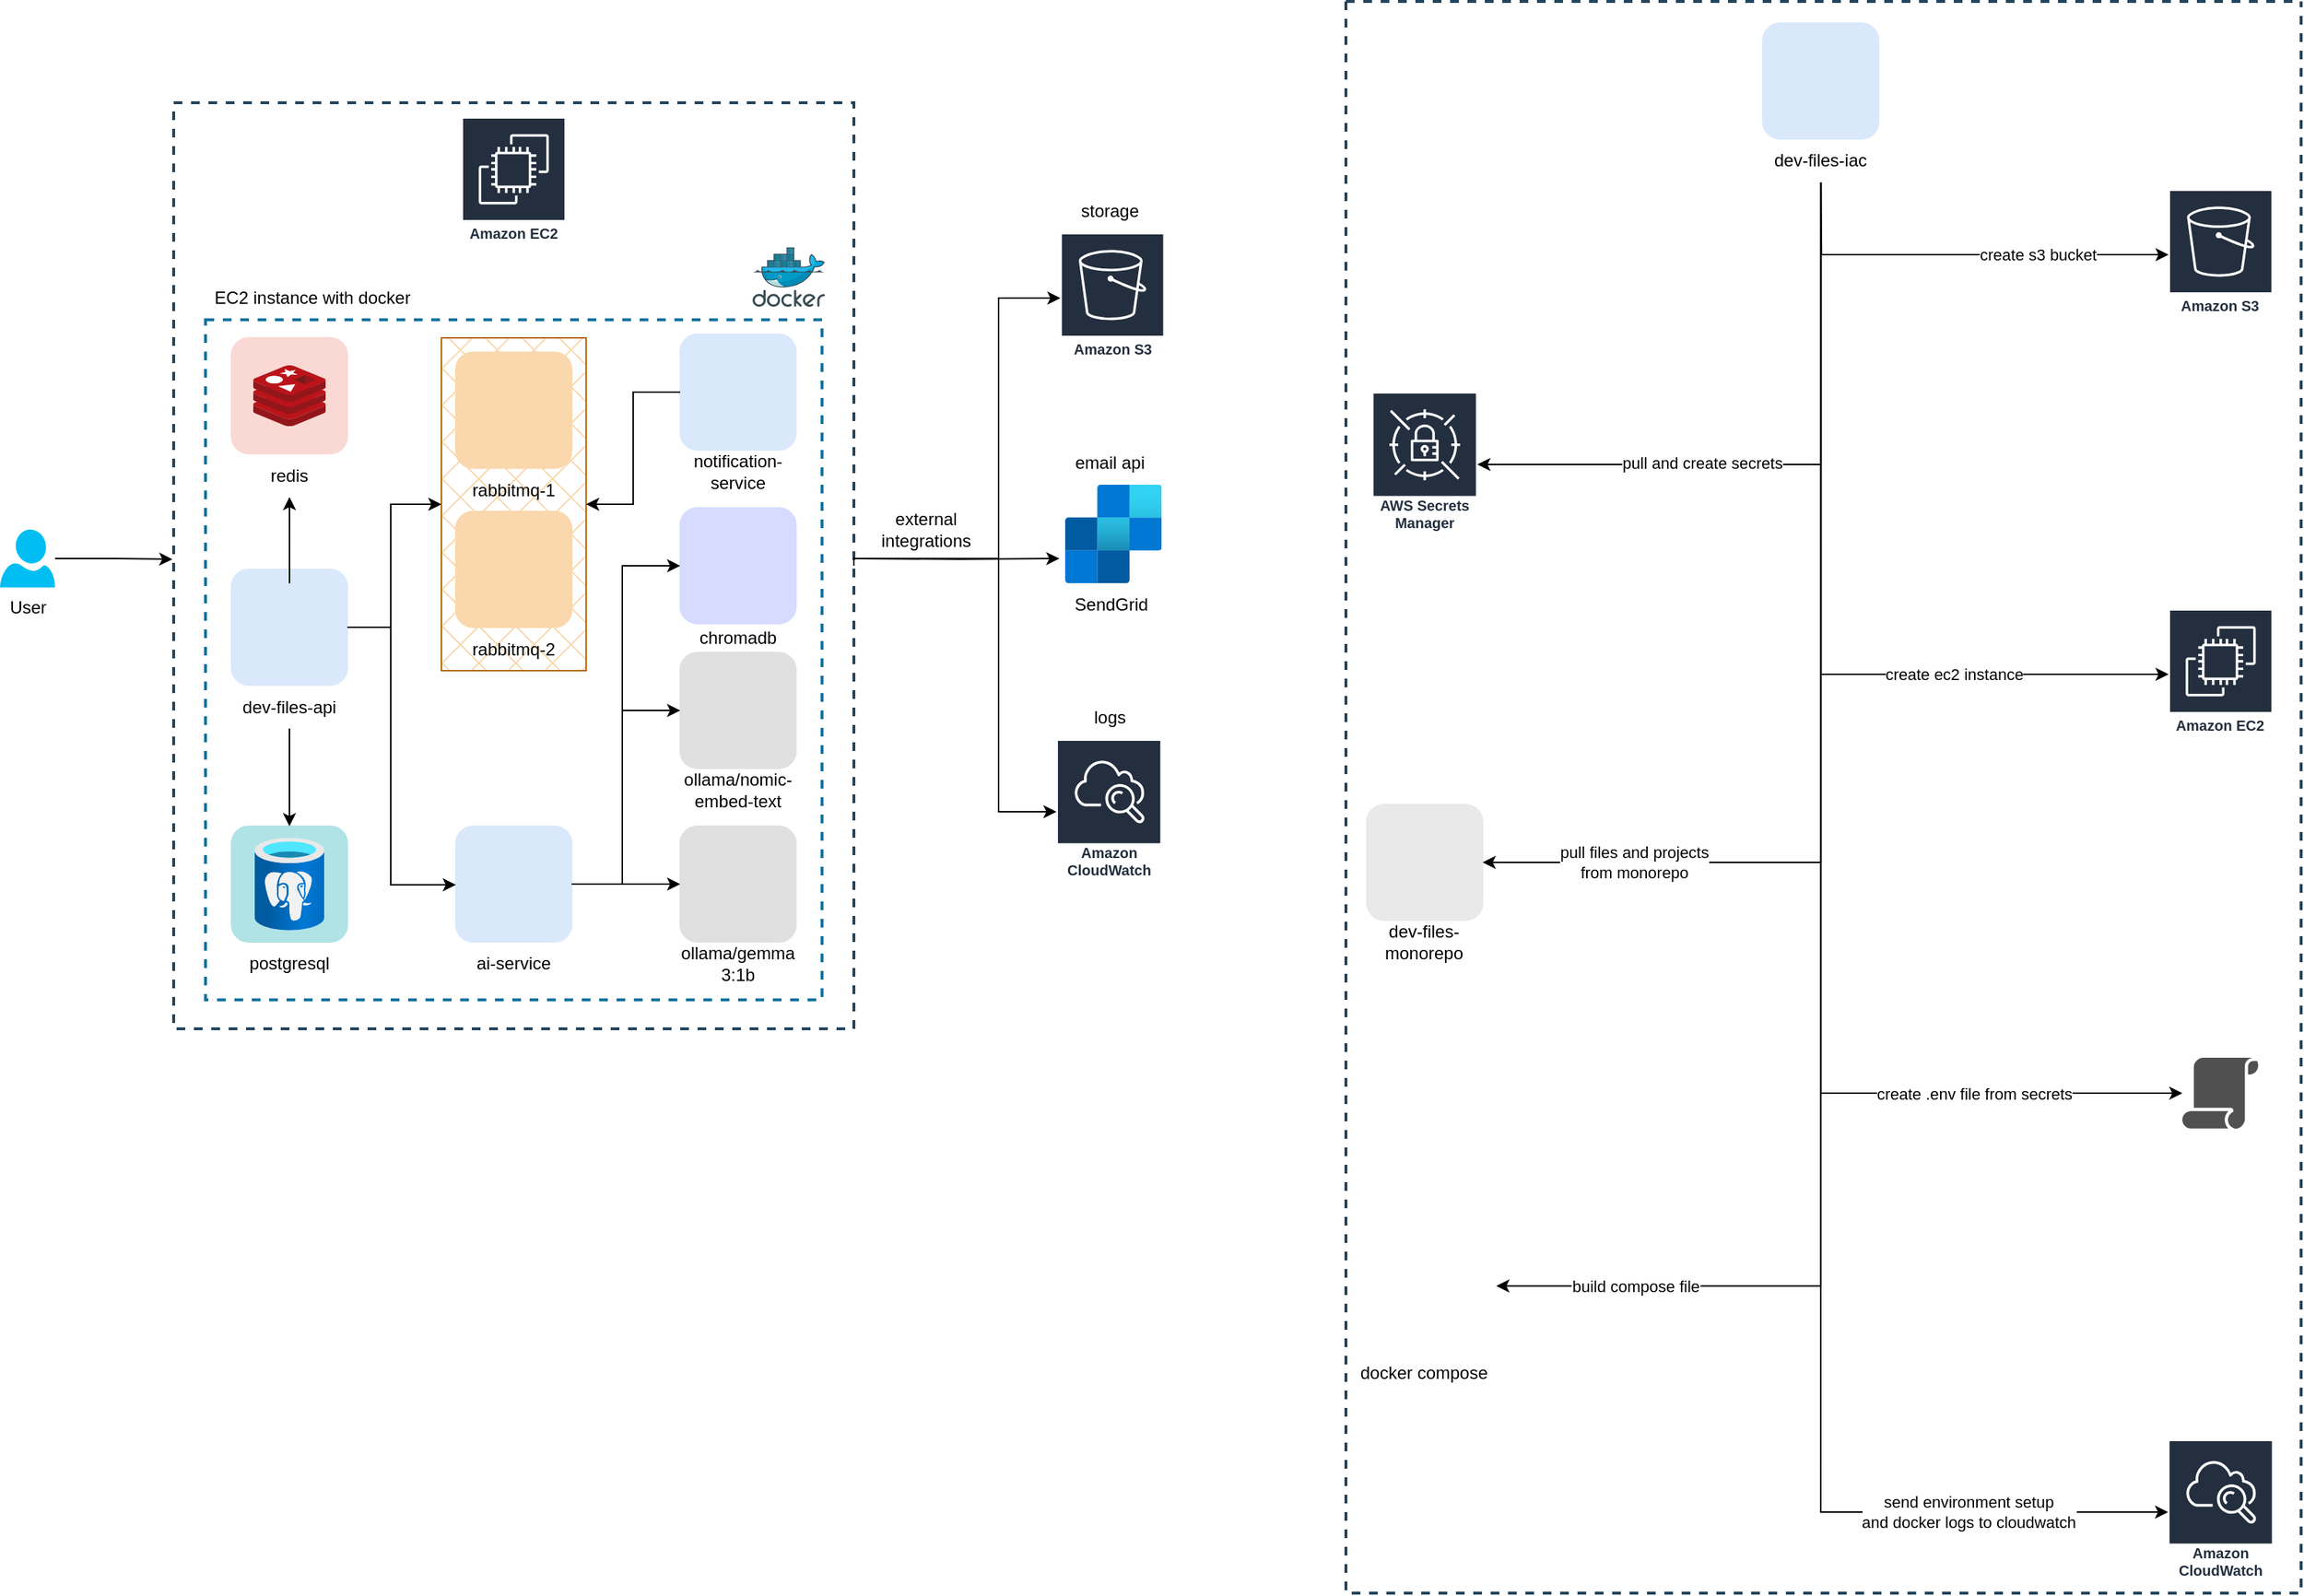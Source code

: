<mxfile version="27.1.6">
  <diagram name="Página-1" id="myfL4h09cZB1AYuBfVUG">
    <mxGraphModel dx="2428" dy="1344" grid="1" gridSize="10" guides="1" tooltips="1" connect="1" arrows="1" fold="1" page="1" pageScale="1" pageWidth="827" pageHeight="1169" math="0" shadow="0">
      <root>
        <mxCell id="0" />
        <mxCell id="1" parent="0" />
        <mxCell id="7AdInn_Zn9Pyq6WYvTNM-35" value="" style="whiteSpace=wrap;html=1;fillColor=none;dashed=1;strokeWidth=2;strokeColor=#23445d;fillStyle=cross-hatch;recursiveResize=0;" parent="1" vertex="1">
          <mxGeometry x="130" y="100" width="470" height="640" as="geometry" />
        </mxCell>
        <mxCell id="7AdInn_Zn9Pyq6WYvTNM-69" value="" style="whiteSpace=wrap;html=1;fillColor=none;dashed=1;strokeWidth=2;strokeColor=#10739e;fillStyle=cross-hatch;gradientColor=none;" parent="1" vertex="1">
          <mxGeometry x="152" y="250" width="426" height="470" as="geometry" />
        </mxCell>
        <mxCell id="7AdInn_Zn9Pyq6WYvTNM-164" value="" style="swimlane;startSize=0;fillStyle=hatch;strokeWidth=2;fillColor=#bac8d3;dashed=1;strokeColor=#23445d;" parent="1" vertex="1">
          <mxGeometry x="940" y="30" width="660" height="1100" as="geometry">
            <mxRectangle x="840.0" y="20" width="50" height="40" as="alternateBounds" />
          </mxGeometry>
        </mxCell>
        <mxCell id="7AdInn_Zn9Pyq6WYvTNM-90" style="edgeStyle=orthogonalEdgeStyle;rounded=0;orthogonalLoop=1;jettySize=auto;html=1;" parent="1" source="7AdInn_Zn9Pyq6WYvTNM-35" target="7AdInn_Zn9Pyq6WYvTNM-21" edge="1">
          <mxGeometry relative="1" as="geometry">
            <Array as="points">
              <mxPoint x="700" y="415" />
              <mxPoint x="700" y="235" />
            </Array>
          </mxGeometry>
        </mxCell>
        <mxCell id="7AdInn_Zn9Pyq6WYvTNM-92" style="edgeStyle=orthogonalEdgeStyle;rounded=0;orthogonalLoop=1;jettySize=auto;html=1;exitX=1;exitY=0.5;exitDx=0;exitDy=0;" parent="1" source="7AdInn_Zn9Pyq6WYvTNM-35" target="7AdInn_Zn9Pyq6WYvTNM-22" edge="1">
          <mxGeometry relative="1" as="geometry">
            <Array as="points">
              <mxPoint x="700" y="415" />
              <mxPoint x="700" y="590" />
            </Array>
          </mxGeometry>
        </mxCell>
        <mxCell id="7AdInn_Zn9Pyq6WYvTNM-99" style="edgeStyle=orthogonalEdgeStyle;rounded=0;orthogonalLoop=1;jettySize=auto;html=1;entryX=-0.002;entryY=0.493;entryDx=0;entryDy=0;entryPerimeter=0;" parent="1" source="YqNPxgXAyJn7xYsephbu-28" target="7AdInn_Zn9Pyq6WYvTNM-35" edge="1">
          <mxGeometry relative="1" as="geometry" />
        </mxCell>
        <mxCell id="YqNPxgXAyJn7xYsephbu-28" value="User" style="verticalLabelPosition=bottom;html=1;verticalAlign=top;align=center;strokeColor=none;fillColor=#00BEF2;shape=mxgraph.azure.user;" parent="1" vertex="1">
          <mxGeometry x="10" y="395" width="38" height="40" as="geometry" />
        </mxCell>
        <mxCell id="7AdInn_Zn9Pyq6WYvTNM-89" value="" style="group" parent="1" vertex="1" connectable="0">
          <mxGeometry x="740" y="190" width="444" height="864" as="geometry" />
        </mxCell>
        <mxCell id="7AdInn_Zn9Pyq6WYvTNM-21" value="Amazon S3" style="sketch=0;outlineConnect=0;fontColor=#232F3E;gradientColor=none;strokeColor=#ffffff;fillColor=#232F3E;dashed=0;verticalLabelPosition=middle;verticalAlign=bottom;align=center;html=1;whiteSpace=wrap;fontSize=10;fontStyle=1;spacing=3;shape=mxgraph.aws4.productIcon;prIcon=mxgraph.aws4.s3;" parent="7AdInn_Zn9Pyq6WYvTNM-89" vertex="1">
          <mxGeometry x="2.73" width="72" height="90" as="geometry" />
        </mxCell>
        <mxCell id="7AdInn_Zn9Pyq6WYvTNM-22" value="Amazon CloudWatch" style="sketch=0;outlineConnect=0;fontColor=#232F3E;gradientColor=none;strokeColor=#ffffff;fillColor=#232F3E;dashed=0;verticalLabelPosition=middle;verticalAlign=bottom;align=center;html=1;whiteSpace=wrap;fontSize=10;fontStyle=1;spacing=3;shape=mxgraph.aws4.productIcon;prIcon=mxgraph.aws4.cloudwatch;" parent="7AdInn_Zn9Pyq6WYvTNM-89" vertex="1">
          <mxGeometry y="350" width="72.73" height="100" as="geometry" />
        </mxCell>
        <mxCell id="7AdInn_Zn9Pyq6WYvTNM-86" value="" style="group" parent="7AdInn_Zn9Pyq6WYvTNM-89" vertex="1" connectable="0">
          <mxGeometry x="2.73" y="174" width="70" height="98" as="geometry" />
        </mxCell>
        <mxCell id="7AdInn_Zn9Pyq6WYvTNM-81" value="" style="image;aspect=fixed;html=1;points=[];align=center;fontSize=12;image=img/lib/azure2/integration/SendGrid_Accounts.svg;" parent="7AdInn_Zn9Pyq6WYvTNM-86" vertex="1">
          <mxGeometry x="3.2" width="66.8" height="68" as="geometry" />
        </mxCell>
        <mxCell id="7AdInn_Zn9Pyq6WYvTNM-82" value="SendGrid" style="text;strokeColor=none;align=center;fillColor=none;html=1;verticalAlign=middle;whiteSpace=wrap;rounded=0;" parent="7AdInn_Zn9Pyq6WYvTNM-86" vertex="1">
          <mxGeometry y="68" width="70" height="30" as="geometry" />
        </mxCell>
        <mxCell id="7AdInn_Zn9Pyq6WYvTNM-97" value="email api" style="text;strokeColor=none;align=center;fillColor=none;html=1;verticalAlign=middle;whiteSpace=wrap;rounded=0;" parent="7AdInn_Zn9Pyq6WYvTNM-89" vertex="1">
          <mxGeometry x="7.36" y="144" width="60" height="30" as="geometry" />
        </mxCell>
        <mxCell id="7AdInn_Zn9Pyq6WYvTNM-98" value="logs" style="text;strokeColor=none;align=center;fillColor=none;html=1;verticalAlign=middle;whiteSpace=wrap;rounded=0;" parent="7AdInn_Zn9Pyq6WYvTNM-89" vertex="1">
          <mxGeometry x="7.36" y="320" width="60" height="30" as="geometry" />
        </mxCell>
        <mxCell id="7AdInn_Zn9Pyq6WYvTNM-91" style="edgeStyle=orthogonalEdgeStyle;rounded=0;orthogonalLoop=1;jettySize=auto;html=1;entryX=-0.059;entryY=0.75;entryDx=0;entryDy=0;entryPerimeter=0;" parent="1" target="7AdInn_Zn9Pyq6WYvTNM-81" edge="1">
          <mxGeometry relative="1" as="geometry">
            <mxPoint x="600" y="415" as="sourcePoint" />
          </mxGeometry>
        </mxCell>
        <mxCell id="7AdInn_Zn9Pyq6WYvTNM-95" value="external integrations" style="text;strokeColor=none;align=center;fillColor=none;html=1;verticalAlign=middle;whiteSpace=wrap;rounded=0;" parent="1" vertex="1">
          <mxGeometry x="620" y="380" width="60" height="30" as="geometry" />
        </mxCell>
        <mxCell id="7AdInn_Zn9Pyq6WYvTNM-96" value="storage" style="text;strokeColor=none;align=center;fillColor=none;html=1;verticalAlign=middle;whiteSpace=wrap;rounded=0;" parent="1" vertex="1">
          <mxGeometry x="747.36" y="160" width="60" height="30" as="geometry" />
        </mxCell>
        <mxCell id="7AdInn_Zn9Pyq6WYvTNM-163" value="" style="group" parent="1" vertex="1" connectable="0">
          <mxGeometry x="945" y="35" width="650" height="1090" as="geometry" />
        </mxCell>
        <mxCell id="7AdInn_Zn9Pyq6WYvTNM-131" style="edgeStyle=orthogonalEdgeStyle;rounded=0;orthogonalLoop=1;jettySize=auto;html=1;entryX=0.5;entryY=1;entryDx=0;entryDy=0;startArrow=classic;startFill=1;endArrow=none;" parent="7AdInn_Zn9Pyq6WYvTNM-163" source="7AdInn_Zn9Pyq6WYvTNM-25" target="7AdInn_Zn9Pyq6WYvTNM-29" edge="1">
          <mxGeometry relative="1" as="geometry" />
        </mxCell>
        <mxCell id="7AdInn_Zn9Pyq6WYvTNM-133" value="pull and create secrets" style="edgeLabel;html=1;align=center;verticalAlign=middle;resizable=0;points=[];spacing=3;" parent="7AdInn_Zn9Pyq6WYvTNM-131" vertex="1" connectable="0">
          <mxGeometry x="-0.286" y="1" relative="1" as="geometry">
            <mxPoint as="offset" />
          </mxGeometry>
        </mxCell>
        <mxCell id="7AdInn_Zn9Pyq6WYvTNM-25" value="AWS Secrets Manager" style="sketch=0;outlineConnect=0;fontColor=#232F3E;gradientColor=none;strokeColor=#ffffff;fillColor=#232F3E;dashed=0;verticalLabelPosition=middle;verticalAlign=bottom;align=center;html=1;whiteSpace=wrap;fontSize=10;fontStyle=1;spacing=3;shape=mxgraph.aws4.productIcon;prIcon=mxgraph.aws4.secrets_manager;" parent="7AdInn_Zn9Pyq6WYvTNM-163" vertex="1">
          <mxGeometry x="13.09" y="265" width="72.73" height="100" as="geometry" />
        </mxCell>
        <mxCell id="7AdInn_Zn9Pyq6WYvTNM-26" value="" style="group" parent="7AdInn_Zn9Pyq6WYvTNM-163" vertex="1" connectable="0">
          <mxGeometry x="283.09" y="10" width="80" height="110.0" as="geometry" />
        </mxCell>
        <mxCell id="7AdInn_Zn9Pyq6WYvTNM-27" value="" style="whiteSpace=wrap;html=1;aspect=fixed;fillColor=#dae8fc;strokeColor=#DAE8FC;rounded=1;" parent="7AdInn_Zn9Pyq6WYvTNM-26" vertex="1">
          <mxGeometry width="80" height="80" as="geometry" />
        </mxCell>
        <mxCell id="7AdInn_Zn9Pyq6WYvTNM-28" value="" style="shape=image;html=1;verticalAlign=top;verticalLabelPosition=bottom;labelBackgroundColor=#ffffff;imageAspect=0;aspect=fixed;image=https://cdn0.iconfinder.com/data/icons/social-media-2104/24/social_media_social_media_logo_docker-128.png" parent="7AdInn_Zn9Pyq6WYvTNM-26" vertex="1">
          <mxGeometry x="9.67" y="9.67" width="60.66" height="60.66" as="geometry" />
        </mxCell>
        <mxCell id="7AdInn_Zn9Pyq6WYvTNM-29" value="dev-files-iac" style="text;strokeColor=none;align=center;fillColor=none;html=1;verticalAlign=middle;whiteSpace=wrap;rounded=0;" parent="7AdInn_Zn9Pyq6WYvTNM-26" vertex="1">
          <mxGeometry y="80.0" width="80" height="30" as="geometry" />
        </mxCell>
        <mxCell id="7AdInn_Zn9Pyq6WYvTNM-30" value="" style="group" parent="7AdInn_Zn9Pyq6WYvTNM-163" vertex="1" connectable="0">
          <mxGeometry x="9.455" y="550" width="80" height="110.0" as="geometry" />
        </mxCell>
        <mxCell id="7AdInn_Zn9Pyq6WYvTNM-31" value="" style="whiteSpace=wrap;html=1;aspect=fixed;fillColor=#E9E9E9;strokeColor=#E9E9E9;rounded=1;" parent="7AdInn_Zn9Pyq6WYvTNM-30" vertex="1">
          <mxGeometry width="80" height="80" as="geometry" />
        </mxCell>
        <mxCell id="7AdInn_Zn9Pyq6WYvTNM-33" value="dev-files-monorepo" style="text;strokeColor=none;align=center;fillColor=none;html=1;verticalAlign=middle;whiteSpace=wrap;rounded=0;" parent="7AdInn_Zn9Pyq6WYvTNM-30" vertex="1">
          <mxGeometry y="80.0" width="80" height="30" as="geometry" />
        </mxCell>
        <mxCell id="7AdInn_Zn9Pyq6WYvTNM-34" value="" style="shape=image;html=1;verticalAlign=top;verticalLabelPosition=bottom;labelBackgroundColor=#ffffff;imageAspect=0;aspect=fixed;image=https://cdn4.iconfinder.com/data/icons/ionicons/512/icon-social-github-128.png" parent="7AdInn_Zn9Pyq6WYvTNM-30" vertex="1">
          <mxGeometry x="7.5" y="7.5" width="65" height="65" as="geometry" />
        </mxCell>
        <mxCell id="7AdInn_Zn9Pyq6WYvTNM-111" value="" style="shape=image;verticalLabelPosition=bottom;labelBackgroundColor=default;verticalAlign=top;aspect=fixed;imageAspect=0;image=https://miro.medium.com/v2/resize:fit:1200/1*e5YMnDmcJHAtj1Zqh1plkQ.png;" parent="7AdInn_Zn9Pyq6WYvTNM-163" vertex="1">
          <mxGeometry x="13.09" y="10" width="132.45" height="50" as="geometry" />
        </mxCell>
        <mxCell id="7AdInn_Zn9Pyq6WYvTNM-158" style="edgeStyle=orthogonalEdgeStyle;rounded=0;orthogonalLoop=1;jettySize=auto;html=1;startArrow=classic;startFill=1;endArrow=none;" parent="7AdInn_Zn9Pyq6WYvTNM-163" source="7AdInn_Zn9Pyq6WYvTNM-120" edge="1">
          <mxGeometry relative="1" as="geometry">
            <mxPoint x="323.09" y="120" as="targetPoint" />
          </mxGeometry>
        </mxCell>
        <mxCell id="7AdInn_Zn9Pyq6WYvTNM-160" value="create s3 bucket" style="edgeLabel;html=1;align=center;verticalAlign=middle;resizable=0;points=[];" parent="7AdInn_Zn9Pyq6WYvTNM-158" vertex="1" connectable="0">
          <mxGeometry x="-0.372" y="1" relative="1" as="geometry">
            <mxPoint y="-1" as="offset" />
          </mxGeometry>
        </mxCell>
        <mxCell id="7AdInn_Zn9Pyq6WYvTNM-120" value="Amazon S3" style="sketch=0;outlineConnect=0;fontColor=#232F3E;gradientColor=none;strokeColor=#ffffff;fillColor=#232F3E;dashed=0;verticalLabelPosition=middle;verticalAlign=bottom;align=center;html=1;whiteSpace=wrap;fontSize=10;fontStyle=1;spacing=3;shape=mxgraph.aws4.productIcon;prIcon=mxgraph.aws4.s3;" parent="7AdInn_Zn9Pyq6WYvTNM-163" vertex="1">
          <mxGeometry x="563.455" y="125" width="72" height="90" as="geometry" />
        </mxCell>
        <mxCell id="7AdInn_Zn9Pyq6WYvTNM-135" style="edgeStyle=orthogonalEdgeStyle;rounded=0;orthogonalLoop=1;jettySize=auto;html=1;entryX=0.5;entryY=1;entryDx=0;entryDy=0;startArrow=classic;startFill=1;endArrow=none;" parent="7AdInn_Zn9Pyq6WYvTNM-163" source="7AdInn_Zn9Pyq6WYvTNM-121" target="7AdInn_Zn9Pyq6WYvTNM-29" edge="1">
          <mxGeometry relative="1" as="geometry" />
        </mxCell>
        <mxCell id="7AdInn_Zn9Pyq6WYvTNM-136" value="create ec2 instance" style="edgeLabel;html=1;align=center;verticalAlign=middle;resizable=0;points=[];spacing=3;spacingBottom=0;spacingRight=0;noLabel=0;imageWidth=24;resizeWidth=0;" parent="7AdInn_Zn9Pyq6WYvTNM-135" vertex="1" connectable="0">
          <mxGeometry x="-0.447" y="-3" relative="1" as="geometry">
            <mxPoint x="12" y="3" as="offset" />
          </mxGeometry>
        </mxCell>
        <mxCell id="7AdInn_Zn9Pyq6WYvTNM-121" value="Amazon EC2" style="sketch=0;outlineConnect=0;fontColor=#232F3E;gradientColor=none;strokeColor=#ffffff;fillColor=#232F3E;dashed=0;verticalLabelPosition=middle;verticalAlign=bottom;align=center;html=1;whiteSpace=wrap;fontSize=10;fontStyle=1;spacing=3;shape=mxgraph.aws4.productIcon;prIcon=mxgraph.aws4.ec2;" parent="7AdInn_Zn9Pyq6WYvTNM-163" vertex="1">
          <mxGeometry x="563.455" y="415" width="72" height="90" as="geometry" />
        </mxCell>
        <mxCell id="7AdInn_Zn9Pyq6WYvTNM-125" value="" style="group" parent="7AdInn_Zn9Pyq6WYvTNM-163" vertex="1" connectable="0">
          <mxGeometry y="834" width="98.91" height="120" as="geometry" />
        </mxCell>
        <mxCell id="7AdInn_Zn9Pyq6WYvTNM-113" value="" style="shape=image;verticalLabelPosition=bottom;labelBackgroundColor=default;verticalAlign=top;aspect=fixed;imageAspect=0;image=https://miro.medium.com/v2/resize:fit:913/1*BnZ5sh9evXRoExVtEFQLzg.png;" parent="7AdInn_Zn9Pyq6WYvTNM-125" vertex="1">
          <mxGeometry width="98.906" height="97.496" as="geometry" />
        </mxCell>
        <mxCell id="7AdInn_Zn9Pyq6WYvTNM-122" value="docker compose" style="text;strokeColor=none;align=center;fillColor=none;html=1;verticalAlign=middle;whiteSpace=wrap;rounded=0;" parent="7AdInn_Zn9Pyq6WYvTNM-125" vertex="1">
          <mxGeometry y="97.5" width="97.5" height="22.5" as="geometry" />
        </mxCell>
        <mxCell id="7AdInn_Zn9Pyq6WYvTNM-139" style="edgeStyle=orthogonalEdgeStyle;rounded=0;orthogonalLoop=1;jettySize=auto;html=1;exitX=0.5;exitY=1;exitDx=0;exitDy=0;entryX=1;entryY=0.5;entryDx=0;entryDy=0;" parent="7AdInn_Zn9Pyq6WYvTNM-163" source="7AdInn_Zn9Pyq6WYvTNM-29" target="7AdInn_Zn9Pyq6WYvTNM-31" edge="1">
          <mxGeometry relative="1" as="geometry" />
        </mxCell>
        <mxCell id="7AdInn_Zn9Pyq6WYvTNM-143" value="&lt;div&gt;pull files and projects&lt;div&gt;from monorepo&lt;/div&gt;&lt;/div&gt;" style="edgeLabel;html=1;align=center;verticalAlign=middle;resizable=0;points=[];spacing=2;labelBorderColor=none;fontSize=11;imageWidth=30;imageHeight=30;" parent="7AdInn_Zn9Pyq6WYvTNM-139" vertex="1" connectable="0">
          <mxGeometry x="0.702" relative="1" as="geometry">
            <mxPoint as="offset" />
          </mxGeometry>
        </mxCell>
        <mxCell id="7AdInn_Zn9Pyq6WYvTNM-146" style="edgeStyle=orthogonalEdgeStyle;rounded=0;orthogonalLoop=1;jettySize=auto;html=1;entryX=0.5;entryY=1;entryDx=0;entryDy=0;endArrow=none;startFill=1;startArrow=classic;" parent="7AdInn_Zn9Pyq6WYvTNM-163" source="7AdInn_Zn9Pyq6WYvTNM-144" target="7AdInn_Zn9Pyq6WYvTNM-29" edge="1">
          <mxGeometry relative="1" as="geometry" />
        </mxCell>
        <mxCell id="7AdInn_Zn9Pyq6WYvTNM-148" value="create .env file from secrets" style="edgeLabel;html=1;align=center;verticalAlign=middle;resizable=0;points=[];" parent="7AdInn_Zn9Pyq6WYvTNM-146" vertex="1" connectable="0">
          <mxGeometry x="-0.671" relative="1" as="geometry">
            <mxPoint as="offset" />
          </mxGeometry>
        </mxCell>
        <mxCell id="7AdInn_Zn9Pyq6WYvTNM-144" value="" style="sketch=0;pointerEvents=1;shadow=0;dashed=0;html=1;strokeColor=none;fillColor=#505050;labelPosition=center;verticalLabelPosition=bottom;verticalAlign=top;outlineConnect=0;align=center;shape=mxgraph.office.security.policy;" parent="7AdInn_Zn9Pyq6WYvTNM-163" vertex="1">
          <mxGeometry x="572.955" y="725" width="53" height="49" as="geometry" />
        </mxCell>
        <mxCell id="7AdInn_Zn9Pyq6WYvTNM-149" style="edgeStyle=orthogonalEdgeStyle;rounded=0;orthogonalLoop=1;jettySize=auto;html=1;exitX=0.5;exitY=1;exitDx=0;exitDy=0;entryX=1;entryY=0.5;entryDx=0;entryDy=0;" parent="7AdInn_Zn9Pyq6WYvTNM-163" source="7AdInn_Zn9Pyq6WYvTNM-29" target="7AdInn_Zn9Pyq6WYvTNM-113" edge="1">
          <mxGeometry relative="1" as="geometry" />
        </mxCell>
        <mxCell id="7AdInn_Zn9Pyq6WYvTNM-150" value="build compose file" style="edgeLabel;html=1;align=center;verticalAlign=middle;resizable=0;points=[];" parent="7AdInn_Zn9Pyq6WYvTNM-149" vertex="1" connectable="0">
          <mxGeometry x="0.812" y="1" relative="1" as="geometry">
            <mxPoint x="3" y="-1" as="offset" />
          </mxGeometry>
        </mxCell>
        <mxCell id="7AdInn_Zn9Pyq6WYvTNM-153" style="edgeStyle=orthogonalEdgeStyle;rounded=0;orthogonalLoop=1;jettySize=auto;html=1;entryX=0.5;entryY=1;entryDx=0;entryDy=0;startArrow=classic;startFill=1;endArrow=none;" parent="7AdInn_Zn9Pyq6WYvTNM-163" source="7AdInn_Zn9Pyq6WYvTNM-151" target="7AdInn_Zn9Pyq6WYvTNM-29" edge="1">
          <mxGeometry relative="1" as="geometry" />
        </mxCell>
        <mxCell id="7AdInn_Zn9Pyq6WYvTNM-154" value="send environment setup&lt;div&gt;and docker logs to cloudwatch&lt;/div&gt;" style="edgeLabel;html=1;align=center;verticalAlign=middle;resizable=0;points=[];" parent="7AdInn_Zn9Pyq6WYvTNM-153" vertex="1" connectable="0">
          <mxGeometry x="-0.743" relative="1" as="geometry">
            <mxPoint x="11" as="offset" />
          </mxGeometry>
        </mxCell>
        <mxCell id="7AdInn_Zn9Pyq6WYvTNM-151" value="Amazon CloudWatch" style="sketch=0;outlineConnect=0;fontColor=#232F3E;gradientColor=none;strokeColor=#ffffff;fillColor=#232F3E;dashed=0;verticalLabelPosition=middle;verticalAlign=bottom;align=center;html=1;whiteSpace=wrap;fontSize=10;fontStyle=1;spacing=3;shape=mxgraph.aws4.productIcon;prIcon=mxgraph.aws4.cloudwatch;" parent="7AdInn_Zn9Pyq6WYvTNM-163" vertex="1">
          <mxGeometry x="563.09" y="989" width="72.73" height="100" as="geometry" />
        </mxCell>
        <mxCell id="7AdInn_Zn9Pyq6WYvTNM-87" value="" style="group" parent="1" vertex="1" connectable="0">
          <mxGeometry x="170" y="262.5" width="390" height="447.5" as="geometry" />
        </mxCell>
        <mxCell id="7AdInn_Zn9Pyq6WYvTNM-9" value="" style="group" parent="7AdInn_Zn9Pyq6WYvTNM-87" vertex="1" connectable="0">
          <mxGeometry y="160" width="80" height="110.0" as="geometry" />
        </mxCell>
        <mxCell id="7AdInn_Zn9Pyq6WYvTNM-6" value="" style="whiteSpace=wrap;html=1;aspect=fixed;fillColor=#dae8fc;strokeColor=#DAE8FC;rounded=1;" parent="7AdInn_Zn9Pyq6WYvTNM-9" vertex="1">
          <mxGeometry width="80" height="80" as="geometry" />
        </mxCell>
        <mxCell id="7AdInn_Zn9Pyq6WYvTNM-7" value="" style="shape=image;html=1;verticalAlign=top;verticalLabelPosition=bottom;labelBackgroundColor=#ffffff;imageAspect=0;aspect=fixed;image=https://cdn0.iconfinder.com/data/icons/social-media-2104/24/social_media_social_media_logo_docker-128.png" parent="7AdInn_Zn9Pyq6WYvTNM-9" vertex="1">
          <mxGeometry x="9.67" y="9.67" width="60.66" height="60.66" as="geometry" />
        </mxCell>
        <mxCell id="7AdInn_Zn9Pyq6WYvTNM-8" value="dev-files-api" style="text;strokeColor=none;align=center;fillColor=none;html=1;verticalAlign=middle;whiteSpace=wrap;rounded=0;" parent="7AdInn_Zn9Pyq6WYvTNM-9" vertex="1">
          <mxGeometry y="80.0" width="80" height="30" as="geometry" />
        </mxCell>
        <mxCell id="7AdInn_Zn9Pyq6WYvTNM-11" value="" style="group" parent="7AdInn_Zn9Pyq6WYvTNM-87" vertex="1" connectable="0">
          <mxGeometry x="310" y="-2.5" width="80" height="110.0" as="geometry" />
        </mxCell>
        <mxCell id="7AdInn_Zn9Pyq6WYvTNM-12" value="" style="whiteSpace=wrap;html=1;aspect=fixed;fillColor=#dae8fc;strokeColor=#DAE8FC;rounded=1;" parent="7AdInn_Zn9Pyq6WYvTNM-11" vertex="1">
          <mxGeometry width="80" height="80" as="geometry" />
        </mxCell>
        <mxCell id="7AdInn_Zn9Pyq6WYvTNM-13" value="" style="shape=image;html=1;verticalAlign=top;verticalLabelPosition=bottom;labelBackgroundColor=#ffffff;imageAspect=0;aspect=fixed;image=https://cdn0.iconfinder.com/data/icons/social-media-2104/24/social_media_social_media_logo_docker-128.png" parent="7AdInn_Zn9Pyq6WYvTNM-11" vertex="1">
          <mxGeometry x="9.67" y="9.67" width="60.66" height="60.66" as="geometry" />
        </mxCell>
        <mxCell id="7AdInn_Zn9Pyq6WYvTNM-14" value="notification-service" style="text;strokeColor=none;align=center;fillColor=none;html=1;verticalAlign=middle;whiteSpace=wrap;rounded=0;" parent="7AdInn_Zn9Pyq6WYvTNM-11" vertex="1">
          <mxGeometry y="80.0" width="80" height="30" as="geometry" />
        </mxCell>
        <mxCell id="7AdInn_Zn9Pyq6WYvTNM-15" value="" style="group" parent="7AdInn_Zn9Pyq6WYvTNM-87" vertex="1" connectable="0">
          <mxGeometry x="155" y="337.5" width="80" height="110.0" as="geometry" />
        </mxCell>
        <mxCell id="7AdInn_Zn9Pyq6WYvTNM-16" value="" style="whiteSpace=wrap;html=1;aspect=fixed;fillColor=#dae8fc;strokeColor=#DAE8FC;rounded=1;" parent="7AdInn_Zn9Pyq6WYvTNM-15" vertex="1">
          <mxGeometry width="80" height="80" as="geometry" />
        </mxCell>
        <mxCell id="7AdInn_Zn9Pyq6WYvTNM-17" value="" style="shape=image;html=1;verticalAlign=top;verticalLabelPosition=bottom;labelBackgroundColor=#ffffff;imageAspect=0;aspect=fixed;image=https://cdn0.iconfinder.com/data/icons/social-media-2104/24/social_media_social_media_logo_docker-128.png" parent="7AdInn_Zn9Pyq6WYvTNM-15" vertex="1">
          <mxGeometry x="9.67" y="9.67" width="60.66" height="60.66" as="geometry" />
        </mxCell>
        <mxCell id="7AdInn_Zn9Pyq6WYvTNM-18" value="ai-service" style="text;strokeColor=none;align=center;fillColor=none;html=1;verticalAlign=middle;whiteSpace=wrap;rounded=0;" parent="7AdInn_Zn9Pyq6WYvTNM-15" vertex="1">
          <mxGeometry y="80.0" width="80" height="30" as="geometry" />
        </mxCell>
        <mxCell id="7AdInn_Zn9Pyq6WYvTNM-36" value="" style="group" parent="7AdInn_Zn9Pyq6WYvTNM-87" vertex="1" connectable="0">
          <mxGeometry width="80" height="110.0" as="geometry" />
        </mxCell>
        <mxCell id="7AdInn_Zn9Pyq6WYvTNM-37" value="" style="whiteSpace=wrap;html=1;aspect=fixed;fillColor=#fad9d5;strokeColor=#FAD9D5;rounded=1;" parent="7AdInn_Zn9Pyq6WYvTNM-36" vertex="1">
          <mxGeometry width="80" height="80" as="geometry" />
        </mxCell>
        <mxCell id="7AdInn_Zn9Pyq6WYvTNM-39" value="redis" style="text;strokeColor=none;align=center;fillColor=none;html=1;verticalAlign=middle;whiteSpace=wrap;rounded=0;" parent="7AdInn_Zn9Pyq6WYvTNM-36" vertex="1">
          <mxGeometry y="80.0" width="80" height="30" as="geometry" />
        </mxCell>
        <mxCell id="7AdInn_Zn9Pyq6WYvTNM-40" value="" style="image;sketch=0;aspect=fixed;html=1;points=[];align=center;fontSize=12;image=img/lib/mscae/Cache_Redis_Product.svg;" parent="7AdInn_Zn9Pyq6WYvTNM-36" vertex="1">
          <mxGeometry x="15" y="19" width="50" height="42" as="geometry" />
        </mxCell>
        <mxCell id="7AdInn_Zn9Pyq6WYvTNM-41" value="" style="group" parent="7AdInn_Zn9Pyq6WYvTNM-87" vertex="1" connectable="0">
          <mxGeometry y="337.5" width="80" height="110.0" as="geometry" />
        </mxCell>
        <mxCell id="7AdInn_Zn9Pyq6WYvTNM-42" value="" style="whiteSpace=wrap;html=1;aspect=fixed;fillColor=#b0e3e6;strokeColor=#B0E3E6;rounded=1;" parent="7AdInn_Zn9Pyq6WYvTNM-41" vertex="1">
          <mxGeometry width="80" height="80" as="geometry" />
        </mxCell>
        <mxCell id="7AdInn_Zn9Pyq6WYvTNM-43" value="postgresql" style="text;strokeColor=none;align=center;fillColor=none;html=1;verticalAlign=middle;whiteSpace=wrap;rounded=0;" parent="7AdInn_Zn9Pyq6WYvTNM-41" vertex="1">
          <mxGeometry y="80.0" width="80" height="30" as="geometry" />
        </mxCell>
        <mxCell id="7AdInn_Zn9Pyq6WYvTNM-49" value="" style="image;aspect=fixed;html=1;points=[];align=center;fontSize=12;image=img/lib/azure2/databases/Azure_Database_PostgreSQL_Server.svg;" parent="7AdInn_Zn9Pyq6WYvTNM-41" vertex="1">
          <mxGeometry x="16" y="8" width="48" height="64" as="geometry" />
        </mxCell>
        <mxCell id="7AdInn_Zn9Pyq6WYvTNM-59" value="" style="group;fillColor=#fad7ac;fillStyle=cross-hatch;strokeColor=#b46504;" parent="7AdInn_Zn9Pyq6WYvTNM-87" vertex="1" connectable="0">
          <mxGeometry x="145" width="100" height="230" as="geometry" />
        </mxCell>
        <mxCell id="7AdInn_Zn9Pyq6WYvTNM-55" value="" style="whiteSpace=wrap;html=1;fillColor=none;dashed=1;strokeWidth=2;strokeColor=none;" parent="7AdInn_Zn9Pyq6WYvTNM-59" vertex="1">
          <mxGeometry width="100" height="230" as="geometry" />
        </mxCell>
        <mxCell id="7AdInn_Zn9Pyq6WYvTNM-45" value="" style="group" parent="7AdInn_Zn9Pyq6WYvTNM-59" vertex="1" connectable="0">
          <mxGeometry x="10" y="10" width="80.0" height="110.0" as="geometry" />
        </mxCell>
        <mxCell id="7AdInn_Zn9Pyq6WYvTNM-46" value="" style="whiteSpace=wrap;html=1;aspect=fixed;fillColor=#fad7ac;strokeColor=#FAD7AC;rounded=1;" parent="7AdInn_Zn9Pyq6WYvTNM-45" vertex="1">
          <mxGeometry width="80" height="80" as="geometry" />
        </mxCell>
        <mxCell id="7AdInn_Zn9Pyq6WYvTNM-47" value="rabbitmq-1" style="text;strokeColor=none;align=center;fillColor=none;html=1;verticalAlign=middle;whiteSpace=wrap;rounded=0;" parent="7AdInn_Zn9Pyq6WYvTNM-45" vertex="1">
          <mxGeometry y="80.0" width="80" height="30" as="geometry" />
        </mxCell>
        <mxCell id="7AdInn_Zn9Pyq6WYvTNM-50" value="" style="shape=image;verticalLabelPosition=bottom;labelBackgroundColor=default;verticalAlign=top;aspect=fixed;imageAspect=0;image=https://static-00.iconduck.com/assets.00/rabbitmq-icon-242x256-0y9dqnak.png;" parent="7AdInn_Zn9Pyq6WYvTNM-45" vertex="1">
          <mxGeometry x="16.37" y="15" width="47.26" height="50" as="geometry" />
        </mxCell>
        <mxCell id="7AdInn_Zn9Pyq6WYvTNM-51" value="" style="group" parent="7AdInn_Zn9Pyq6WYvTNM-59" vertex="1" connectable="0">
          <mxGeometry x="10" y="120" width="80.0" height="110.0" as="geometry" />
        </mxCell>
        <mxCell id="7AdInn_Zn9Pyq6WYvTNM-52" value="" style="whiteSpace=wrap;html=1;aspect=fixed;fillColor=#fad7ac;strokeColor=#FAD7AC;rounded=1;" parent="7AdInn_Zn9Pyq6WYvTNM-51" vertex="1">
          <mxGeometry width="80" height="80" as="geometry" />
        </mxCell>
        <mxCell id="7AdInn_Zn9Pyq6WYvTNM-53" value="rabbitmq-2" style="text;strokeColor=none;align=center;fillColor=none;html=1;verticalAlign=middle;whiteSpace=wrap;rounded=0;" parent="7AdInn_Zn9Pyq6WYvTNM-51" vertex="1">
          <mxGeometry y="80.0" width="80" height="30" as="geometry" />
        </mxCell>
        <mxCell id="7AdInn_Zn9Pyq6WYvTNM-54" value="" style="shape=image;verticalLabelPosition=bottom;labelBackgroundColor=default;verticalAlign=top;aspect=fixed;imageAspect=0;image=https://static-00.iconduck.com/assets.00/rabbitmq-icon-242x256-0y9dqnak.png;" parent="7AdInn_Zn9Pyq6WYvTNM-51" vertex="1">
          <mxGeometry x="16.37" y="15" width="47.26" height="50" as="geometry" />
        </mxCell>
        <mxCell id="7AdInn_Zn9Pyq6WYvTNM-60" value="" style="group" parent="7AdInn_Zn9Pyq6WYvTNM-87" vertex="1" connectable="0">
          <mxGeometry x="310" y="337.5" width="80" height="110.0" as="geometry" />
        </mxCell>
        <mxCell id="7AdInn_Zn9Pyq6WYvTNM-61" value="" style="whiteSpace=wrap;html=1;aspect=fixed;fillColor=#E0E0E0;strokeColor=#E0E0E0;rounded=1;" parent="7AdInn_Zn9Pyq6WYvTNM-60" vertex="1">
          <mxGeometry width="80" height="80" as="geometry" />
        </mxCell>
        <mxCell id="7AdInn_Zn9Pyq6WYvTNM-63" value="ollama/gemma&lt;div&gt;3:1b&lt;/div&gt;" style="text;strokeColor=none;align=center;fillColor=none;html=1;verticalAlign=middle;whiteSpace=wrap;rounded=0;" parent="7AdInn_Zn9Pyq6WYvTNM-60" vertex="1">
          <mxGeometry y="80.0" width="80" height="30" as="geometry" />
        </mxCell>
        <mxCell id="QHW_5QOtoL_8KxmxYF4n-2" value="" style="shape=image;verticalLabelPosition=bottom;labelBackgroundColor=default;verticalAlign=top;aspect=fixed;imageAspect=0;image=https://registry.npmmirror.com/@lobehub/icons-static-png/latest/files/light/ollama.png;" vertex="1" parent="7AdInn_Zn9Pyq6WYvTNM-60">
          <mxGeometry x="10" y="10" width="60" height="60" as="geometry" />
        </mxCell>
        <mxCell id="7AdInn_Zn9Pyq6WYvTNM-65" value="" style="group" parent="7AdInn_Zn9Pyq6WYvTNM-87" vertex="1" connectable="0">
          <mxGeometry x="310" y="217.5" width="80" height="110.0" as="geometry" />
        </mxCell>
        <mxCell id="7AdInn_Zn9Pyq6WYvTNM-66" value="" style="whiteSpace=wrap;html=1;aspect=fixed;fillColor=#E0E0E0;strokeColor=#E0E0E0;rounded=1;" parent="7AdInn_Zn9Pyq6WYvTNM-65" vertex="1">
          <mxGeometry width="80" height="80" as="geometry" />
        </mxCell>
        <mxCell id="7AdInn_Zn9Pyq6WYvTNM-68" value="ollama/nomic-embed-text" style="text;strokeColor=none;align=center;fillColor=none;html=1;verticalAlign=middle;whiteSpace=wrap;rounded=0;" parent="7AdInn_Zn9Pyq6WYvTNM-65" vertex="1">
          <mxGeometry y="80.0" width="80" height="30" as="geometry" />
        </mxCell>
        <mxCell id="QHW_5QOtoL_8KxmxYF4n-1" value="" style="shape=image;verticalLabelPosition=bottom;labelBackgroundColor=default;verticalAlign=top;aspect=fixed;imageAspect=0;image=https://registry.npmmirror.com/@lobehub/icons-static-png/latest/files/light/ollama.png;" vertex="1" parent="7AdInn_Zn9Pyq6WYvTNM-65">
          <mxGeometry x="10" y="10" width="60" height="60" as="geometry" />
        </mxCell>
        <mxCell id="7AdInn_Zn9Pyq6WYvTNM-71" style="edgeStyle=orthogonalEdgeStyle;rounded=0;orthogonalLoop=1;jettySize=auto;html=1;" parent="7AdInn_Zn9Pyq6WYvTNM-87" source="7AdInn_Zn9Pyq6WYvTNM-7" target="7AdInn_Zn9Pyq6WYvTNM-39" edge="1">
          <mxGeometry relative="1" as="geometry" />
        </mxCell>
        <mxCell id="7AdInn_Zn9Pyq6WYvTNM-72" style="edgeStyle=orthogonalEdgeStyle;rounded=0;orthogonalLoop=1;jettySize=auto;html=1;exitX=1;exitY=0.5;exitDx=0;exitDy=0;entryX=0;entryY=0.5;entryDx=0;entryDy=0;" parent="7AdInn_Zn9Pyq6WYvTNM-87" source="7AdInn_Zn9Pyq6WYvTNM-6" target="7AdInn_Zn9Pyq6WYvTNM-55" edge="1">
          <mxGeometry relative="1" as="geometry">
            <Array as="points">
              <mxPoint x="110" y="200" />
              <mxPoint x="110" y="115" />
            </Array>
          </mxGeometry>
        </mxCell>
        <mxCell id="7AdInn_Zn9Pyq6WYvTNM-74" style="edgeStyle=orthogonalEdgeStyle;rounded=0;orthogonalLoop=1;jettySize=auto;html=1;exitX=0.5;exitY=1;exitDx=0;exitDy=0;entryX=0.5;entryY=0;entryDx=0;entryDy=0;" parent="7AdInn_Zn9Pyq6WYvTNM-87" source="7AdInn_Zn9Pyq6WYvTNM-8" target="7AdInn_Zn9Pyq6WYvTNM-42" edge="1">
          <mxGeometry relative="1" as="geometry" />
        </mxCell>
        <mxCell id="7AdInn_Zn9Pyq6WYvTNM-75" style="edgeStyle=orthogonalEdgeStyle;rounded=0;orthogonalLoop=1;jettySize=auto;html=1;exitX=1;exitY=0.5;exitDx=0;exitDy=0;entryX=0;entryY=0.5;entryDx=0;entryDy=0;" parent="7AdInn_Zn9Pyq6WYvTNM-87" source="7AdInn_Zn9Pyq6WYvTNM-6" target="7AdInn_Zn9Pyq6WYvTNM-16" edge="1">
          <mxGeometry relative="1" as="geometry">
            <Array as="points">
              <mxPoint x="110" y="200" />
              <mxPoint x="110" y="378" />
              <mxPoint x="155" y="378" />
            </Array>
          </mxGeometry>
        </mxCell>
        <mxCell id="7AdInn_Zn9Pyq6WYvTNM-76" style="edgeStyle=orthogonalEdgeStyle;rounded=0;orthogonalLoop=1;jettySize=auto;html=1;exitX=1;exitY=0.5;exitDx=0;exitDy=0;entryX=0;entryY=0.5;entryDx=0;entryDy=0;" parent="7AdInn_Zn9Pyq6WYvTNM-87" source="7AdInn_Zn9Pyq6WYvTNM-16" target="7AdInn_Zn9Pyq6WYvTNM-66" edge="1">
          <mxGeometry relative="1" as="geometry">
            <Array as="points">
              <mxPoint x="270" y="377" />
              <mxPoint x="270" y="257" />
            </Array>
          </mxGeometry>
        </mxCell>
        <mxCell id="7AdInn_Zn9Pyq6WYvTNM-77" style="edgeStyle=orthogonalEdgeStyle;rounded=0;orthogonalLoop=1;jettySize=auto;html=1;exitX=1;exitY=0.5;exitDx=0;exitDy=0;" parent="7AdInn_Zn9Pyq6WYvTNM-87" source="7AdInn_Zn9Pyq6WYvTNM-16" edge="1">
          <mxGeometry relative="1" as="geometry">
            <mxPoint x="310" y="377.5" as="targetPoint" />
            <Array as="points">
              <mxPoint x="273" y="377" />
              <mxPoint x="310" y="377" />
            </Array>
          </mxGeometry>
        </mxCell>
        <mxCell id="7AdInn_Zn9Pyq6WYvTNM-78" style="edgeStyle=orthogonalEdgeStyle;rounded=0;orthogonalLoop=1;jettySize=auto;html=1;exitX=0;exitY=0.5;exitDx=0;exitDy=0;entryX=1;entryY=0.5;entryDx=0;entryDy=0;" parent="7AdInn_Zn9Pyq6WYvTNM-87" source="7AdInn_Zn9Pyq6WYvTNM-12" target="7AdInn_Zn9Pyq6WYvTNM-55" edge="1">
          <mxGeometry relative="1" as="geometry" />
        </mxCell>
        <mxCell id="7AdInn_Zn9Pyq6WYvTNM-20" value="Amazon EC2" style="sketch=0;outlineConnect=0;fontColor=#232F3E;gradientColor=none;strokeColor=#ffffff;fillColor=#232F3E;dashed=0;verticalLabelPosition=middle;verticalAlign=bottom;align=center;html=1;whiteSpace=wrap;fontSize=10;fontStyle=1;spacing=3;shape=mxgraph.aws4.productIcon;prIcon=mxgraph.aws4.ec2;" parent="1" vertex="1">
          <mxGeometry x="329" y="110" width="72" height="90" as="geometry" />
        </mxCell>
        <mxCell id="7AdInn_Zn9Pyq6WYvTNM-80" value="" style="image;sketch=0;aspect=fixed;html=1;points=[];align=center;fontSize=12;image=img/lib/mscae/Docker.svg;" parent="1" vertex="1">
          <mxGeometry x="530" y="200" width="50" height="41" as="geometry" />
        </mxCell>
        <mxCell id="7AdInn_Zn9Pyq6WYvTNM-88" value="EC2 instance with docker" style="text;strokeColor=none;align=center;fillColor=none;html=1;verticalAlign=middle;whiteSpace=wrap;rounded=0;" parent="1" vertex="1">
          <mxGeometry x="152" y="220" width="148" height="30" as="geometry" />
        </mxCell>
        <mxCell id="7AdInn_Zn9Pyq6WYvTNM-165" value="" style="group" parent="1" vertex="1" connectable="0">
          <mxGeometry x="480" y="380" width="80" height="110.0" as="geometry" />
        </mxCell>
        <mxCell id="7AdInn_Zn9Pyq6WYvTNM-172" value="" style="group" parent="7AdInn_Zn9Pyq6WYvTNM-165" vertex="1" connectable="0">
          <mxGeometry width="80" height="100" as="geometry" />
        </mxCell>
        <mxCell id="7AdInn_Zn9Pyq6WYvTNM-166" value="" style="whiteSpace=wrap;html=1;aspect=fixed;fillColor=light-dark(#d6dbff, #319eff);strokeColor=#D6DBFF;rounded=1;" parent="7AdInn_Zn9Pyq6WYvTNM-172" vertex="1">
          <mxGeometry width="80" height="80" as="geometry" />
        </mxCell>
        <mxCell id="7AdInn_Zn9Pyq6WYvTNM-168" value="chromadb" style="text;strokeColor=none;align=center;fillColor=none;html=1;verticalAlign=middle;whiteSpace=wrap;rounded=0;" parent="7AdInn_Zn9Pyq6WYvTNM-172" vertex="1">
          <mxGeometry y="80" width="80" height="20" as="geometry" />
        </mxCell>
        <mxCell id="QHW_5QOtoL_8KxmxYF4n-6" value="" style="shape=image;verticalLabelPosition=bottom;labelBackgroundColor=default;verticalAlign=top;aspect=fixed;imageAspect=0;image=https://ubos.tech/wp-content/uploads/2023/11/chroma.png;" vertex="1" parent="7AdInn_Zn9Pyq6WYvTNM-172">
          <mxGeometry x="9.03" y="20" width="61.95" height="40" as="geometry" />
        </mxCell>
        <mxCell id="7AdInn_Zn9Pyq6WYvTNM-169" style="edgeStyle=orthogonalEdgeStyle;rounded=0;orthogonalLoop=1;jettySize=auto;html=1;entryX=0;entryY=0.5;entryDx=0;entryDy=0;exitX=1;exitY=0.5;exitDx=0;exitDy=0;" parent="1" source="7AdInn_Zn9Pyq6WYvTNM-16" target="7AdInn_Zn9Pyq6WYvTNM-166" edge="1">
          <mxGeometry relative="1" as="geometry">
            <Array as="points">
              <mxPoint x="440" y="640" />
              <mxPoint x="440" y="420" />
            </Array>
          </mxGeometry>
        </mxCell>
      </root>
    </mxGraphModel>
  </diagram>
</mxfile>

